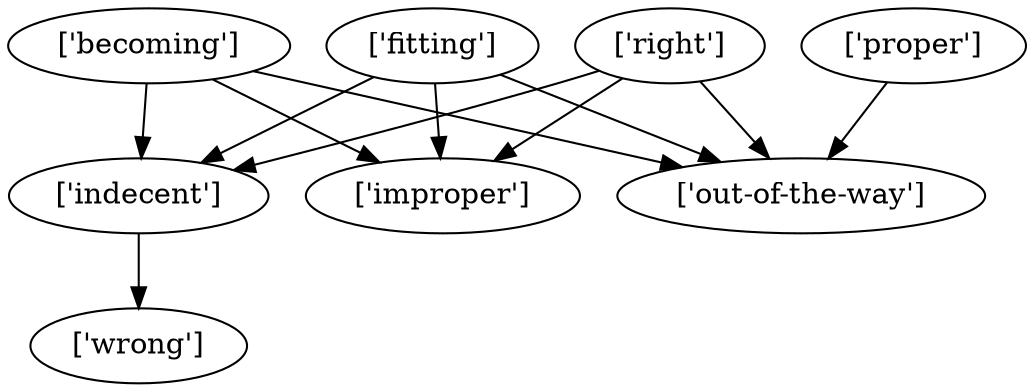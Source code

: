 strict digraph  {
	"['becoming']" -> "['improper']";
	"['becoming']" -> "['indecent']";
	"['becoming']" -> "['out-of-the-way']";
	"['indecent']" -> "['wrong']";
	"['fitting']" -> "['improper']";
	"['fitting']" -> "['indecent']";
	"['fitting']" -> "['out-of-the-way']";
	"['right']" -> "['improper']";
	"['right']" -> "['indecent']";
	"['right']" -> "['out-of-the-way']";
	"['proper']" -> "['out-of-the-way']";
}
